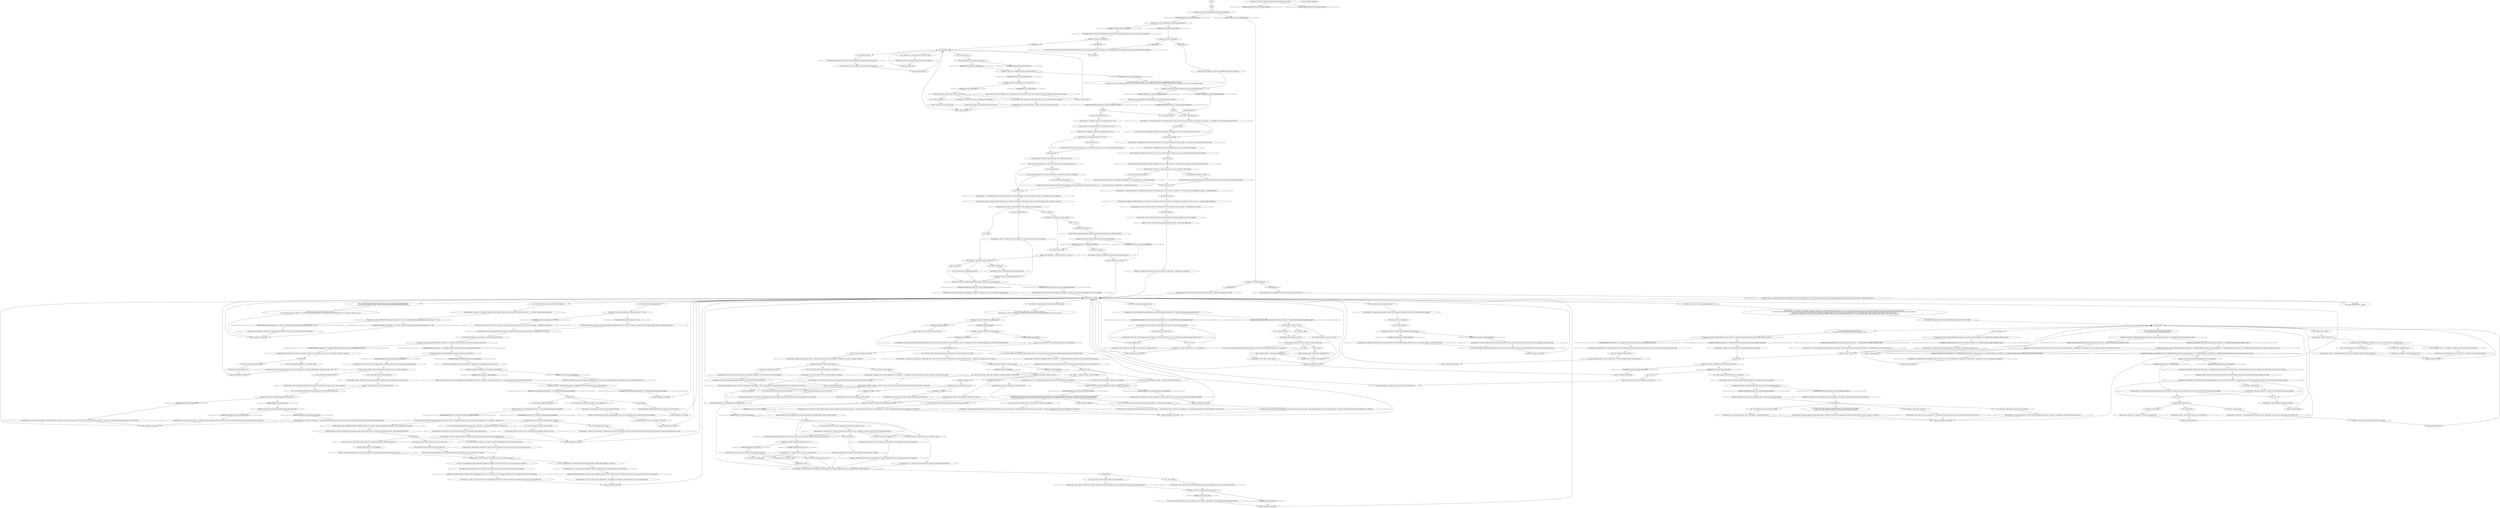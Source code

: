 # YARD / FOOTPRINTS VISCAL
# Easy perception shows prints. Then a medium VISUAL CALCULUS reveals a numbered scheme of footprints. Interaction with the scheme lets you deduce how many vigilantes there were at the hanging, when it happened etc.
# ==================================================
digraph G {
	  0 [label="START"];
	  1 [label="input"];
	  2 [label="You: \"Okay, there are eight.\""];
	  3 [label="You: \"Maybe it was a giant?\""];
	  4 [label="theheavysetone"];
	  5 [label="Jump to: [theheavysetone]"];
	  6 [label="You: \"I don't.\""];
	  7 [label="Footprints in the Dust: Variable[\"yard.viscal_electrochem_driver\"]"];
	  8 [label="Variable[\"yard.viscal_electrochem_driver\"]", shape=diamond];
	  9 [label="!(Variable[\"yard.viscal_electrochem_driver\"])", shape=diamond];
	  10 [label="Kim Kitsuragi: \"What do I think?\" He tilts his head. \"A mob of people brought someone to the tree. Not by dragging -- probably by carrying him.\""];
	  11 [label="Jump to: [footprints viscal HUB]"];
	  12 [label="Footprints in the Dust: Variable[\"yard.viscal_greeting_pre_stage\"]"];
	  13 [label="Variable[\"yard.viscal_greeting_pre_stage\"]", shape=diamond];
	  14 [label="!(Variable[\"yard.viscal_greeting_pre_stage\"])", shape=diamond];
	  15 [label="Visual Calculus: 2) Standard work boot, steel reinforced toes, no 44. Either the blond muscular guy, Glen, or the young guy with a plectrum around his neck."];
	  16 [label="Visual Calculus: You're not bad. It's as if the whole world darkens -- and the tracks burn in it with strange beauty."];
	  17 [label="Suggestion: Maybe the carrier wanted to impress his peers... demonstrate his physical might?"];
	  18 [label="You: \"Those jerks? Definitely.\""];
	  19 [label="Visual Calculus: 2) Standard work boot, steel reinforced toes, no 44."];
	  20 [label="Visual Calculus: 3) Hobnailed work boot, steel reinforced toes, no 43."];
	  21 [label="You: Count more."];
	  22 [label="Visual Calculus: Impossible to tell. Could also have been an adolescent. The gait is undeveloped."];
	  23 [label="Footprints in the Dust: Variable[\"plaza.sense_viscal_esprit_withholding\"]"];
	  24 [label="Variable[\"plaza.sense_viscal_esprit_withholding\"]", shape=diamond];
	  25 [label="!(Variable[\"plaza.sense_viscal_esprit_withholding\"])", shape=diamond];
	  26 [label="Kim Kitsuragi: \"I do.\" The lieutenant marks something in his notebook. \"One of them carried him over.\""];
	  27 [label="Electrochemistry: Never again, Mr. Costeau. Everyone knows what your name is -- Raphaël A. Costeau. From here on it's what they will call you."];
	  28 [label="Esprit de Corps: You and him are on the same page now -- about The Law and being it. This has affected your relationship positively."];
	  29 [label="Perception (Smell): It's bad. Very bad. Before you can heave the wind changes direction again, the greenhouse plastic flapping in it's gust."];
	  30 [label="Horrific Necktie: REGARDEZ LA RETARD! He wants to have fun *without* alcohol. That won't be fun, that'll be boring and sad."];
	  31 [label="You: \"We should just generally withhold being content. With life. It's a philosophical disposition we should have.\""];
	  32 [label="Kim Kitsuragi: \"It does.\" He looks around. \"I shouldn't have assumed in the first place. The caller could have lied, the whole thing could be misreported. Should we take another look? Or go?\""];
	  33 [label="Jump to: [footprints viscal HUB]"];
	  34 [label="Kim Kitsuragi: \"Yes, well.\" The lieutenant thinks for a moment. \"He *did* look a bit like a rat, you're right. Do you think those prints belong to him?\""];
	  35 [label="Kim Kitsuragi: He makes a note in his blue binder: \"Is there anything else that's noteworthy here?\""];
	  36 [label="You: I'm pretty good at this, ain't I?"];
	  37 [label="Jump to: [footprints viscal HUB]"];
	  38 [label="Jump to: [theheavysetone]"];
	  39 [label="Footprints in the Dust: Variable[\"whirling.hardie_didnt_see_viscal_but_inspected_hardies\"]  or  Variable[\"TASK.interrogate_vigilantes_done\"]"];
	  40 [label="Variable[\"whirling.hardie_didnt_see_viscal_but_inspected_hardies\"]  or  Variable[\"TASK.interrogate_vigilantes_done\"]", shape=diamond];
	  41 [label="!(Variable[\"whirling.hardie_didnt_see_viscal_but_inspected_hardies\"]  or  Variable[\"TASK.interrogate_vigilantes_done\"])", shape=diamond];
	  42 [label="Visual Calculus: 4) Standard work boot, no 45 or 46... Theo, the old smoker. You think you even see a tiny fleck of cigarette ash inside the print..."];
	  43 [label="Footprints in the Dust: Variable[\"tc.name_full_harrier\"]"];
	  44 [label="Variable[\"tc.name_full_harrier\"]", shape=diamond];
	  45 [label="!(Variable[\"tc.name_full_harrier\"])", shape=diamond];
	  46 [label="You: \"A *driver* would wear down their right shoe before the left -- the accelerator is on the right. And remember that abandoned lorry cabin we found?\""];
	  47 [label="Visual Calculus: Wow. Still not doing it. You're *bad* at this."];
	  48 [label="Kim Kitsuragi: \"So far so good -- only one thing missing.\" He looks at the tracks, face lighting up from the realization."];
	  49 [label="Footprints in the Dust: IsKimHere()"];
	  50 [label="IsKimHere()", shape=diamond];
	  51 [label="!(IsKimHere())", shape=diamond];
	  52 [label="Kim Kitsuragi: \"Interesting -- let's name it the Odd-Sole.\"\n\"Interesting. Let's name it the Odd-Sole. I wouldn't be surprised if this was the missing Hardie boy... wonder who he is?\""];
	  53 [label="Logic: But why?"];
	  54 [label="You: \"I was thinking it was the Giant of Koko Nur.\""];
	  55 [label="Kim Kitsuragi: \"Mhm.\" He takes his glasses off and cleans them."];
	  56 [label="Kim Kitsuragi: \"The case is not solved,\" he says without a speck of laughter. \"However.\""];
	  57 [label="You: \"Yes. Prudent.\""];
	  58 [label="Volition: Isn't it strange to have your assumptions confirmed like this? This is what someone whispering *suggestions* in your ear would like you to feel."];
	  59 [label="Jump to: [footprints viscal HUB]"];
	  60 [label="You: \"I think we have a firm understanding of what happened here.\""];
	  61 [label="You: [Leave.]"];
	  62 [label="Footprints in the Dust: Variable[\"XP.discover_the_bullet\"]  or  Variable[\"TASK.get_hardie_boys_to_tell_you_the_whole_story_done\"]"];
	  63 [label="Variable[\"XP.discover_the_bullet\"]  or  Variable[\"TASK.get_hardie_boys_to_tell_you_the_whole_story_done\"]", shape=diamond];
	  64 [label="!(Variable[\"XP.discover_the_bullet\"]  or  Variable[\"TASK.get_hardie_boys_to_tell_you_the_whole_story_done\"])", shape=diamond];
	  65 [label="Kim Kitsuragi: \"Perhaps it could be a *driver*? A driver would wear out their right shoe before the left. The accelerator is on the right.\""];
	  66 [label="Kim Kitsuragi: \"I could still be wrong, but... I'm probably not.\""];
	  67 [label="You: \"I think the entire Union is involved. Maybe even all of Martinaise...\" (Look around suspiciously.)"];
	  68 [label="Kim Kitsuragi: \"Yes, well...\" He quickly disregards your statement as another one of your outbursts."];
	  69 [label="Kim Kitsuragi: \"We should see what Titus Hardie has got to say on the matter -- this might throw them off, work in our advantage...\" He writes something down into his little notebook. \"So, what else?\""];
	  70 [label="Esprit de Corps: Sitting at a desk, Lieutenant Kitsuragi fiddles with a pen, then writes something on the paper in front of him. He shouldn't be doing that, he should be here discussing the footprints."];
	  71 [label="Visual Calculus: 6) An aberration -- light as air. Even pace. Same make of boot, but no 41."];
	  72 [label="Kim Kitsuragi: \"A woman or a kid?\""];
	  73 [label="Jump to: [theheavysetone]"];
	  74 [label="You: Point at the pine tree."];
	  75 [label="Jump to: [Kim Kitsuragi: \"\"Understood. Anything else?\"\"]"];
	  76 [label="Empathy: Beneath the mirthless exterior the lieutenant is amused. Although he does not actually think you blew it wide open."];
	  77 [label="Jump to: [footprints viscal HUB]"];
	  78 [label="Visual Calculus: There are eight pairs of tracks in the mud. Three stick out, but..."];
	  79 [label="Kim Kitsuragi: \"He appears to be wearing some kind of armoured boots. I can't see any exotic prints here...\" His face muscles twitch. \"Someone had to carry him. Are any of the other prints deep enough?\""];
	  80 [label="Kim Kitsuragi: \"What do I think? A mob of people brought something heavy to the tree. One of them was carrying the victim. They shuffled around, especially under the tree.\""];
	  81 [label="Footprints in the Dust: Variable[\"yard.viscal_logic_congratulations\"]"];
	  82 [label="Variable[\"yard.viscal_logic_congratulations\"]", shape=diamond];
	  83 [label="!(Variable[\"yard.viscal_logic_congratulations\"])", shape=diamond];
	  84 [label="Perception (Sight): There are several footprints in the mud, left by work boots: anywhere from 6 to 12 pairs have walked here."];
	  85 [label="You: \"No unusual horizontal bootprints, like the ones I saw in the Whirling's pinball workshop...\"\n\"No horizontal bootprints. Whoever walked in the Whirling's pinball workshop didn't walk here...\" "];
	  86 [label="Jump to: [previscal-intro]"];
	  87 [label="Visual Calculus: You're not bad. It's as if the whole world darkens, everything else has a thin film of unimportance on it -- and the tracks burn in the middle of it, in a strange, beautiful way."];
	  88 [label="You: \"Like the Coalition official said... surreal like a *play*.\""];
	  89 [label="Kim Kitsuragi: \"Hmm, maybe you're right and it's someone else... although I doubt it.\""];
	  90 [label="You: Go over them one by one."];
	  91 [label="Footprints in the Dust: Variable[\"XP.figured_out_hardies_present_at_the_lynching\"]"];
	  92 [label="Variable[\"XP.figured_out_hardies_present_at_the_lynching\"]", shape=diamond];
	  93 [label="!(Variable[\"XP.figured_out_hardies_present_at_the_lynching\"])", shape=diamond];
	  94 [label="You: Go over them one by one."];
	  95 [label="Visual Calculus: 7) The glowing outline of a standard work boot, no 46. But the imprints are *twice* as deep as the others -- the weight exceeds 200 kilograms."];
	  96 [label="You: \"Eight.\""];
	  97 [label="Kim Kitsuragi: \"Very well.\""];
	  98 [label="Kim Kitsuragi: \"Two hundred?\" He thinks for a moment. \"Could it be the combined weight of two people, one carrying the other who's tied up? Let's say, a heavily built worker carrying a similarly built, soon-to-be-dead man?\"\n\"Two hundred?\" He thinks for a moment. \"This could be the combined weight of two people, one carrying the other who's tied up. Let's say, a heavily built worker carrying a similarly built, armoured man? Maybe it was the fat Hardie boy, the one sitting in the middle?\"\n\"Two hundred?\" He thinks for a moment. \"This could be the combined weight of *two* people, one carrying the other. Let's say: a heavily built worker carrying a soon to be dead man who's tied up?\" \n\"Two hundred?\" He thinks for a moment. \"Could it be the combined weight of *two* people, one carrying the other? Let's say: a heavily built worker carrying a heavily built corpse -- with a bullet in his head?\" "];
	  99 [label="Drama: It would take more subterfuge to trick the lieutenant."];
	  100 [label="Jump to: [footprints viscal HUB]"];
	  101 [label="Kim Kitsuragi: \"Even easier to carry on a stretcher -- or between two men. Anyway, it's for future consideration. What else can you see?\""];
	  102 [label="necktie hub"];
	  103 [label="You: This is not how vivid I want my inner life to be. I just want to get back to solving the crime now."];
	  104 [label="Kim Kitsuragi: The lieutenant's eyes narrow. He's thinking to himself."];
	  105 [label="Kim Kitsuragi: \"No. These prints are pretty standard.\"\n\"No. These prints are pretty standard -- the ones in the dust looked custom. Or maybe they're just a foreign design? It's a bootprint, whatever the case.\""];
	  106 [label="You: And the last one?"];
	  107 [label="Footprints in the Dust: Variable[\"yard.viscal_logic_congratulations\"]  or Variable[\"yard.viscal_volition_warning\"]"];
	  108 [label="Variable[\"yard.viscal_logic_congratulations\"]  or Variable[\"yard.viscal_volition_warning\"]", shape=diamond];
	  109 [label="!(Variable[\"yard.viscal_logic_congratulations\"]  or Variable[\"yard.viscal_volition_warning\"])", shape=diamond];
	  110 [label="hardies"];
	  111 [label="Visual Calculus: 7) The glowing outline of a standard work boot, no 46. The imprints are *twice* as deep as the others -- the weight exceeds 200 kilograms. Fat-Angus -- carrying something?"];
	  112 [label="Kim Kitsuragi: \"I never got the hang of it. Hyperopia.\" He points to his glasses. \"Any of them look familiar? Are these the Hardies?\""];
	  113 [label="Kim Kitsuragi: \"Which means that the missing lady driver was also present at the lynching? That's it, she's the odd-sole!\""];
	  114 [label="Footprints in the Dust: Variable[\"XP.figured_out_hardies_present_at_the_lynching\"]"];
	  115 [label="Variable[\"XP.figured_out_hardies_present_at_the_lynching\"]", shape=diamond];
	  116 [label="!(Variable[\"XP.figured_out_hardies_present_at_the_lynching\"])", shape=diamond];
	  117 [label="You: \"Not necessarily. The lady driver could have kept the drug trade a secret.\""];
	  118 [label="Kim Kitsuragi: \"There's one pair missing from the Union box. The eighth pair. I'm going to say it was our odd-sole.\""];
	  119 [label="Jump to: [Kim Kitsuragi: \"\"We should keep our eyes open aroun...\"]"];
	  120 [label="You: Male or female?"];
	  121 [label="You: Count the rest."];
	  122 [label="Kim Kitsuragi: \"Mhm.\" He looks to the holes in the mud. \"I counted twenty. I take it it's less than that.\""];
	  123 [label="Kim Kitsuragi: \"Which ones?\""];
	  124 [label="You: \"None of them.\""];
	  125 [label="Footprints in the Dust: Variable[\"yard.viscal_sense_perc_kim_note\"]"];
	  126 [label="Variable[\"yard.viscal_sense_perc_kim_note\"]", shape=diamond];
	  127 [label="!(Variable[\"yard.viscal_sense_perc_kim_note\"])", shape=diamond];
	  128 [label="You: Let it be."];
	  129 [label="You: \"Maybe the carrier wanted to impress their peers with a display of physical might?\"\n\"Could he have been showing off? Maybe the carrier wanted to impress his peers?\""];
	  130 [label="Jump to: [footprints viscal HUB]"];
	  131 [label="You: \"I'm just saying random things while looking at holes in the mud, I have no idea where any of this is coming from.\""];
	  132 [label="Jump to: [footprints viscal HUB]"];
	  133 [label="Kim Kitsuragi: \"I don't know why I said that. We're not looking for a drummer, we're looking for a group of dockworkers.\""];
	  134 [label="You: \"Unless they were a machine worker, or a drummer I guess.\""];
	  135 [label="Footprints in the Dust: Variable[\"tc.kim_mentions_weather_freezing\"]"];
	  136 [label="Variable[\"tc.kim_mentions_weather_freezing\"]", shape=diamond];
	  137 [label="!(Variable[\"tc.kim_mentions_weather_freezing\"])", shape=diamond];
	  138 [label="You: \"Interesting. If only I had come up with that idea.\""];
	  139 [label="Footprints in the Dust: Variable[\"whirling.hardie_didnt_see_viscal_but_inspected_hardies\"]  or  Variable[\"TASK.interrogate_vigilantes_done\"]"];
	  140 [label="Variable[\"whirling.hardie_didnt_see_viscal_but_inspected_hardies\"]  or  Variable[\"TASK.interrogate_vigilantes_done\"]", shape=diamond];
	  141 [label="!(Variable[\"whirling.hardie_didnt_see_viscal_but_inspected_hardies\"]  or  Variable[\"TASK.interrogate_vigilantes_done\"])", shape=diamond];
	  142 [label="Visual Calculus: 1) Standard work boot, steel reinforced toes, no 46. Just like Titus was wearing in his booth. This is the big dick -- Titus Hardie. The one with the ball cap on his head."];
	  143 [label="Footprints in the Dust: Variable[\"whirling.titus_yeah_we_fucking_killed_him\"]"];
	  144 [label="Variable[\"whirling.titus_yeah_we_fucking_killed_him\"]", shape=diamond];
	  145 [label="!(Variable[\"whirling.titus_yeah_we_fucking_killed_him\"])", shape=diamond];
	  146 [label="You: \"She's also the one running the drug trade... Interesting.\""];
	  147 [label="Untitled hub (02)"];
	  148 [label="Jump to: [footprints viscal HUB]"];
	  149 [label="Footprints in the Dust: Variable[\"TASK.confront_hardie_about_drug_trade\"]"];
	  150 [label="Variable[\"TASK.confront_hardie_about_drug_trade\"]", shape=diamond];
	  151 [label="!(Variable[\"TASK.confront_hardie_about_drug_trade\"])", shape=diamond];
	  152 [label="You: \"Four hundred million.\""];
	  153 [label="Jump to: [Kim Kitsuragi: \"\"I was pretty off then. I counted 2...\"]"];
	  154 [label="Jump to: [Logic: \"But why?\"]"];
	  155 [label="Jump to: [Kim Kitsuragi: \"\"Understood. Anything else?\"\"]"];
	  156 [label="oddsolefoothub"];
	  157 [label="Kim Kitsuragi: \"A drummer only uses their right foot for the kick drum...\" He explains, then stops and looks at the hole in the mud. \"You're right, it's stupid.\""];
	  158 [label="Volition: Isn't it strange when all your assumptions are confirmed like this? Stood in a semicircle, hung him, carried him over... like you're supposed to be feeling clever. And content."];
	  159 [label="You: Say: \"Everything fits. We should celebrate by getting absolutely *UNDER THE HAMMER* in this yard.\""];
	  160 [label="Horrific Necktie: Live a little! Everything on the god damn crime scene fits like a glove, you should get *SHITFACED* on this *GOD DAMN CRIME SCENE*!"];
	  161 [label="Jump to: [previscal-intro]"];
	  162 [label="Visual Calculus: Eight pairs of boots have shuffled back and forth in the mud."];
	  163 [label="Footprints in the Dust: Variable[\"TASK.fridge_victims_body_done\"]  or  Variable[\"TASK.send_corpse_to_processing_done\"]  or  Variable[\"XP.discover_the_bullet\"]  or  Variable[\"TASK.get_hardie_boys_to_tell_you_the_whole_story_done\"]"];
	  164 [label="Variable[\"TASK.fridge_victims_body_done\"]  or  Variable[\"TASK.send_corpse_to_processing_done\"]  or  Variable[\"XP.discover_the_bullet\"]  or  Variable[\"TASK.get_hardie_boys_to_tell_you_the_whole_story_done\"]", shape=diamond];
	  165 [label="!(Variable[\"TASK.fridge_victims_body_done\"]  or  Variable[\"TASK.send_corpse_to_processing_done\"]  or  Variable[\"XP.discover_the_bullet\"]  or  Variable[\"TASK.get_hardie_boys_to_tell_you_the_whole_story_done\"])", shape=diamond];
	  166 [label="Kim Kitsuragi: \"By these tracks, yes.\""];
	  167 [label="Visual Calculus: 6) Light as air. Same make of boot, but no 41. Small like a rat? Shanky!"];
	  168 [label="Electrochemistry: Check out the big brains on Harry Whatever-Your-Last-Name-Is!"];
	  169 [label="You: \"This would fit what Joyce told us, but I don't want to make any assumptions.\""];
	  170 [label="You: (Point.) \"A heavy one. Two hundred kilogram imprint.\""];
	  171 [label="Kim Kitsuragi: \"An obese person is becoming less likely.\""];
	  172 [label="Kim Kitsuragi: \"Mhm. I think we have arrived at a conclusion here.\""];
	  173 [label="Kim Kitsuragi: \"Understood. Anything else?\""];
	  174 [label="Kim Kitsuragi: \"So maybe one of them wasn't a dockworker but a *driver*?\" His eyes narrow. \"That traffic jam in front of the harbour gates -- I wonder if it's lasted as long as the strike?\""];
	  175 [label="You: \"Case solved.\""];
	  176 [label="Visual Calculus: It is not impossible."];
	  177 [label="Visual Calculus: Correct again. Sub-zero temperatures would preserve the tracks in a good state. The commotion here *could* have taken place a week ago."];
	  178 [label="Kim Kitsuragi: \"You're right. Let's keep a low profile.\" The lieutenant writes something down in his notebook, then reverts to the tracks in the mud."];
	  179 [label="Visual Calculus: Better late than never, detective. The whole world is dark and the tracks burn in it with strange beauty."];
	  180 [label="You: \"There's no denying it. Ruby really is running a *complex operation* out of her lorry.\""];
	  181 [label="Kim Kitsuragi: He doesn't seem to hear you, looking south toward the traffic jam instead. The machines are silent, the engines are all turned off..."];
	  182 [label="Untitled hub"];
	  183 [label="Jump to: [footprints viscal HUB]"];
	  184 [label="Electrochemistry: Check out the big brains on Harrier Du Bois!"];
	  185 [label="Visual Calculus: Of course, there were eight tracks! But there are only *seven* Hardie boys."];
	  186 [label="Footprints in the Dust: IsKimHere()"];
	  187 [label="IsKimHere()", shape=diamond];
	  188 [label="!(IsKimHere())", shape=diamond];
	  189 [label="Visual Calculus: You don't know. It's a miracle you can tell the prints apart as it is. The cold must have preserved them."];
	  190 [label="Visual Calculus: 8) And yet another standard work boot, no 44. There's an aberration in the pattern of the sole, however. The right sole is smoother, more worn."];
	  191 [label="Kim Kitsuragi: \"How many?\" The lieutenant has been tracking your eyes' movements."];
	  192 [label="You: (Point.) \"Light step. Number 41 shoe.\""];
	  193 [label="You: (Point.) \"An aberration. One sole is smoother than the other.\""];
	  194 [label="You: \"One of them was carrying him over.\"\n\"You're right, the fat guy from the booth was carrying the victim.\""];
	  195 [label="Kim Kitsuragi: \"I can't see any prints fitting the armoured boots the victim was wearing, can you? Someone had to carry him. Are any of the *other* prints deep enough?\""];
	  196 [label="Kim Kitsuragi: \"Yes, they could have used a makeshift stretcher or just marched him up to the gallows.\""];
	  197 [label="Kim Kitsuragi: \"Someone operating a work bench -- with a pedal? Like a joiner at the harbour?\" He thinks for a second. \"Or maybe a drummer...\""];
	  198 [label="gloatbloat"];
	  199 [label="You: \"We should withhold being content.\""];
	  200 [label="You: \"Yes. We should have another look at the tracks.\""];
	  201 [label="Rhetoric: Note to self: this would be a good question to ask Titus -- where's the eighth man?"];
	  202 [label="Kim Kitsuragi: \"Probably yes. This would also fit with the victim being dead from a previous gunshot wound. They had to carry him, because he could no longer walk.\""];
	  203 [label="Kim Kitsuragi: \"Exactly. They had to perform it to whoever was looking -- the whole neighbourhood, I suppose.\" He adds: \"And us too.\""];
	  204 [label="Footprints in the Dust: Variable[\"yard.sense_viscal_greeting_done\"]"];
	  205 [label="Variable[\"yard.sense_viscal_greeting_done\"]", shape=diamond];
	  206 [label="!(Variable[\"yard.sense_viscal_greeting_done\"])", shape=diamond];
	  207 [label="You: \"Eight, actually.\""];
	  208 [label="You: Say nothing."];
	  209 [label="You: \"The same guys are going back and forth.\""];
	  210 [label="You: [Leave.]\n\"We've been through all of it.\" [Leave.]"];
	  211 [label="Jump to: [Visual Calculus: \"There are eight pairs of tracks in...\"]"];
	  212 [label="You: \"A *driver* would wear down their right shoe before the left -- the accelerator is on the right.\""];
	  213 [label="Kim Kitsuragi: \"Yes... a drummer. I don't know about a drummer. Seems tangential. However.\""];
	  214 [label="You: \"How do you know?\""];
	  215 [label="You: I like how vivid my interior is, but could we maybe do something that doesn't involve getting drunk?"];
	  216 [label="Kim Kitsuragi: \"I agree,\" he clears his throat. \"Our assumptions could be wrong. Better not to have them confirmed just yet. Do you see anything else?\""];
	  217 [label="Kim Kitsuragi: \"Uhm...\" His face is one of disbelief. The words coming out of your mouth are filled with such sincerity."];
	  218 [label="Kim Kitsuragi: \"Yes, it was naive of me to congratulate us. Assumptions are dangerous.\" He looks around. \"Do you see anything else?\""];
	  219 [label="Kim Kitsuragi: His eyebrows arch. They are the liveliest part of his otherwise quite inexpressive face:"];
	  220 [label="Jump to: [previscal-intro]"];
	  221 [label="Jump to: [footprints viscal HUB]"];
	  222 [label="Kim Kitsuragi: \"A morbidly obese 250 kilogram man? Let's say it is a very *low* probability. I'm thinking...\" He looks around. \"Maybe there's a more *commonplace* explanation.\""];
	  223 [label="Jump to: [theheavysetone]"];
	  224 [label="hardieconfession"];
	  225 [label="Logic: Oh, this one's easy. Way too easy. It's a driver."];
	  226 [label="You: \"This seems *really* important. Tracks on the scene. And I can't read them at all, lieutenant!\""];
	  227 [label="You: (Whisper to yourself) \"Why is this so complicated? I keep failing...\""];
	  228 [label="You: \"Way off. *Waaaaaay*.\""];
	  229 [label="Jump to: [footprints viscal HUB]"];
	  230 [label="You: \"Yes.\""];
	  231 [label="Kim Kitsuragi: \"I don't know...\" The lieutenant squints, trying to assess their depth: \"Are you sure? I could swear you're *lying* to me.\""];
	  232 [label="Jump to: [theheavysetone]"];
	  233 [label="Kim Kitsuragi: \"Okay. How do you know?\""];
	  234 [label="You: I have a name and it's god damn Raphaël, how many times do I have to say it?!"];
	  235 [label="You: I'll find a way to get drunk on this scene, I swear to god I will."];
	  236 [label="Volition: I have no idea what's going on here, but you should not do anything that the horrific necktie tells you to do."];
	  237 [label="You: \"No. Everything fits *too* well.\""];
	  238 [label="Kim Kitsuragi: \"Mhm. If it fits too well, we might be missing something. What do you see?\""];
	  239 [label="Kim Kitsuragi: \"Mhm.\""];
	  240 [label="You: \"So. Our Odd Sole wasn't in the back of the Whirling?\""];
	  241 [label="You: \"You mean the rat-faced one?\""];
	  242 [label="You: \"We've been purposefully mislead?\""];
	  243 [label="You: I'm pretty good at this, ain't I?"];
	  244 [label="Kim Kitsuragi: \"Seven sets of tracks, right?\" The lieutenant has been tracking your eyes' movements. \"The Hardie boys were here...\""];
	  245 [label="You: Say nothing."];
	  246 [label="You: Let him have his moment of joy."];
	  247 [label="You: \"So, the odd-sole was present at the lynching, but isn't in the mess hall right now.\""];
	  248 [label="Kim Kitsuragi: \"Yes.\" He corrects his glasses. \"I doubt the Hardies are going to tell us much, but we should still confront them about the possible drug trade connection.\""];
	  249 [label="Kim Kitsuragi: \"Yes.\" He corrects his glasses. \"I doubt the Hardies are going to tell us who this person is. For now it's best if we just keep our eyes open -- I'm sure our investigation will eventually lead us to the odd-sole.\""];
	  250 [label="Visual Calculus: 1) Standard work boot, steel reinforced toes, no 46."];
	  252 [label="You: Point at random prints."];
	  253 [label="Kim Kitsuragi: \"Maybe it *wasn't*?\""];
	  254 [label="Empathy: There is real, palpable excitement in his voice -- at the prospect of it *not* being a giant."];
	  255 [label="You: \"You're thinking: *why* did they have to carry him?\""];
	  256 [label="Visual Calculus: There are eight pairs of tracks in the mud. Three stick out."];
	  257 [label="Footprints in the Dust: IsTHCPresent(\"torque_dork\")"];
	  258 [label="IsTHCPresent(\"torque_dork\")", shape=diamond];
	  259 [label="!(IsTHCPresent(\"torque_dork\"))", shape=diamond];
	  260 [label="Kim Kitsuragi: \"Yes, it would seem we are -- both -- from the police.\""];
	  261 [label="Footprints in the Dust: IsKimHere()"];
	  262 [label="IsKimHere()", shape=diamond];
	  263 [label="!(IsKimHere())", shape=diamond];
	  264 [label="Kim Kitsuragi: \"I pulled last week's forecast for coastal Revachol. Seven days below freezing. The day before -- the day of his hanging -- was the last warm day.\""];
	  265 [label="Footprints in the Dust: Variable[\"yard.viscal_carried_known\"] == true"];
	  266 [label="Variable[\"yard.viscal_carried_known\"] == true", shape=diamond];
	  267 [label="!(Variable[\"yard.viscal_carried_known\"] == true)", shape=diamond];
	  268 [label="Kim Kitsuragi: \"Then after hoisting him up, they stood in a semicircle facing his direction. At first glance, this appears to be a lynching.\""];
	  269 [label="Volition: That's not going to happen, I'm not letting him make it into one of his tasks. Know your limits, tie-creature!"];
	  270 [label="Kim Kitsuragi: The lieutenant looks around, tracing your eyes on the tracks."];
	  271 [label="Footprints in the Dust: Variable[\"yard.viscal_tracks_read_success\"]"];
	  272 [label="Variable[\"yard.viscal_tracks_read_success\"]", shape=diamond];
	  273 [label="!(Variable[\"yard.viscal_tracks_read_success\"])", shape=diamond];
	  274 [label="Kim Kitsuragi: \"As I said, I pulled last week's forecast for coastal Revachol. Seven days below freezing. The day before his hanging was the last warm day.\""];
	  275 [label="You: Interesting."];
	  276 [label="Kim Kitsuragi: \"Don't beat yourself down -- neither can I. We'll have another look later.\""];
	  277 [label="You: \"Maybe the victim refused to walk to his own lynching.\""];
	  278 [label="Kim Kitsuragi: \"You have a point there.\" He clicks his pen, thinking for a moment. \"Anyway, it's something to consider. What else can you see?\""];
	  279 [label="Visual Calculus: Maybe more than 12? No. Eight pairs of boots have shuffled back and forth in the mud.\nEight pairs of boots have shuffled back and forth in the mud. Where else have we seen a gang of men in work boots? That's right, the Hardie boys in the mess hall of Whirling-in-Rags."];
	  280 [label="Visual Calculus: 4) Standard work boot, no 45 or 46?"];
	  281 [label="Visual Calculus: 5) Another standard work boot, steel reinforced toes, no 44."];
	  282 [label="Kim Kitsuragi: \"I never got the hang of it. Hyperopia.\" He points to his glasses. \"Do you see anything out of the ordinary?\""];
	  283 [label="You: \"No.\""];
	  284 [label="Kim Kitsuragi: \"I'm not assuming it isn't. But it's still helpful -- is there anything else?\""];
	  285 [label="You: \"Could be a woman?\""];
	  286 [label="Empathy: He regrets it the moment he says it."];
	  287 [label="You: \"So one of the people we are looking for is a drummer?\""];
	  288 [label="Electrochemistry: The joy dissipates down your spinal column like a grounding effect. Glorious intellect at work!"];
	  289 [label="You: \"What do you think happened here?\""];
	  290 [label="Visual Calculus: He might be right. Two hundred kilograms of living weight *is* unlikely."];
	  291 [label="Kim Kitsuragi: The lieutenant is saying something, but you can't hear it... Suddenly it seems like your tie is alive again, whispering -- no, *screaming* -- into your ear:"];
	  292 [label="Empathy: A doubt perhaps? It would be unprofessional of him to be sure of himself at such an early stage of the investigation."];
	  293 [label="Jump to: [footprints viscal HUB]"];
	  294 [label="Authority: A leader like Titus doesn't let one of his guys out of sight easily -- especially at a time like this."];
	  295 [label="You: \"Probably not.\""];
	  296 [label="Visual Calculus: 5) Another standard work boot, reinforced toes, no 44. Same as before -- either the musician Eugene, or the muscle-bound blond Glen."];
	  297 [label="Footprints in the Dust: Variable[\"whirling.hardie_didnt_see_viscal_but_inspected_hardies\"]"];
	  298 [label="Variable[\"whirling.hardie_didnt_see_viscal_but_inspected_hardies\"]", shape=diamond];
	  299 [label="!(Variable[\"whirling.hardie_didnt_see_viscal_but_inspected_hardies\"])", shape=diamond];
	  300 [label="You: \"Women...\" (Shake your head.) \"Always *deceitful*.\""];
	  301 [label="Kim Kitsuragi: \"We should start with Titus Hardie, see what he's got to say on the matter -- this might throw them off, work in our advantage...\" He writes something down into his little notebook. \"So, what else?\""];
	  302 [label="Footprints in the Dust: Variable[\"yard.viscal_failed_once\"]"];
	  303 [label="Variable[\"yard.viscal_failed_once\"]", shape=diamond];
	  304 [label="!(Variable[\"yard.viscal_failed_once\"])", shape=diamond];
	  305 [label="Visual Calculus: Maybe you keep failing because you *suck*?"];
	  306 [label="You: \"I know. Eight tracks, seven Hardie boys.\""];
	  307 [label="Jump to: [footprints viscal HUB]"];
	  308 [label="You: \"I'm not.\""];
	  309 [label="Logic: You can almost *feel* the association taking form in your frontal lobe:"];
	  310 [label="You: \"I don't know.\""];
	  311 [label="You: \"I just blew this shit right open.\""];
	  312 [label="You: \"Behold my brain the golden throne of my consciousness. In here I am seated. Shackled. From here I police the land.\""];
	  313 [label="Kim Kitsuragi: \"From here, the boots the victim wears...\" The lieutenant stops mid sentence. A sudden change in wind direction blows the stench of rotting meat right in your face. He tries to continue..."];
	  314 [label="Kim Kitsuragi: \"Wind keeps changing... are any of the prints deep enough in your opinion?\""];
	  315 [label="Kim Kitsuragi: The lieutenant looks at you curiously. A beat passes in silence, the wind blowing, the cargo belt squeaking."];
	  316 [label="Kim Kitsuragi: \"Do you think there's something we're missing?\""];
	  317 [label="Jump to: [footprints viscal HUB]"];
	  318 [label="Jump to: [footprints viscal HUB]"];
	  319 [label="You: I should have gotten this earlier."];
	  320 [label="Electrochemistry: Check out the big brains on Harry Du Bois!"];
	  321 [label="Kim Kitsuragi: \"Perhaps it could be a *driver?*\" He raises his index finger. \"A driver would wear out their right shoe before the left. The accelerator is on the right.\""];
	  322 [label="Footprints in the Dust: Variable[\"whirling.hardie_didnt_see_viscal_but_inspected_hardies\"]"];
	  323 [label="Variable[\"whirling.hardie_didnt_see_viscal_but_inspected_hardies\"]", shape=diamond];
	  324 [label="!(Variable[\"whirling.hardie_didnt_see_viscal_but_inspected_hardies\"])", shape=diamond];
	  325 [label="Visual Calculus: 3) Hobnailed work boot, steel reinforced toes, no 43. The inked banger perhaps?"];
	  326 [label="You: What else?"];
	  327 [label="You: Continue counting."];
	  328 [label="Kim Kitsuragi: \"Now we know who's the missing eighth person at the lynching. Do you think that Hardie and his boys could also be involved in the drug operation?\"\n\"This looks like proof the missing eighth person at the lynching was Ruby... Do you think that Hardie and his 'boys' could also be involved in the drug operation?\""];
	  329 [label="Jump to: [footprints viscal HUB]"];
	  330 [label="Rhetoric: He's not going to let you steal his thunder twice."];
	  331 [label="Kim Kitsuragi: \"Yes.\" He corrects his glasses. \"I doubt the Hardies are going to tell us much, but we should still confront them about the possible drug trade connection.\""];
	  332 [label="Horrific Necktie: What, *WITHHOLD BEING CONTENT*?! What are you, mild to moderately disabled? That doesn't feel like something you should do."];
	  333 [label="You: Wait, which is it?"];
	  334 [label="You: \"It could have been an extremely obese person.\"\n\"It could have been one extremely obese person.\""];
	  335 [label="Kim Kitsuragi: \"That's a tree. I think we're close to a conclusion here.\""];
	  336 [label="You: \"You're right, it probably wasn't.\""];
	  337 [label="You: \"A drummer? That's stupid.\""];
	  338 [label="Kim Kitsuragi: \"What do you see?\" The lieutenant cleans his glasses, squinting at the shapes in the mud."];
	  339 [label="Visual Calculus: Indeed, they all stood in a row here and looked at the tree."];
	  340 [label="Kim Kitsuragi: \"Is that so? Well, okay I guess. If it helps with the police-work, by all means. Do you see anything else?\""];
	  341 [label="previscal-intro"];
	  342 [label="Visual Calculus: Isn't this something an industrial worker would wear?"];
	  343 [label="You: Get an exact count."];
	  344 [label="You: Variable[\"yard.viscal_tracks_read_success\"]"];
	  345 [label="Variable[\"yard.viscal_tracks_read_success\"]", shape=diamond];
	  346 [label="!(Variable[\"yard.viscal_tracks_read_success\"])", shape=diamond];
	  347 [label="Footprints in the Dust: Variable[\"XP.discover_the_bullet\"]  or  Variable[\"TASK.get_hardie_boys_to_tell_you_the_whole_story_done\"]"];
	  348 [label="Variable[\"XP.discover_the_bullet\"]  or  Variable[\"TASK.get_hardie_boys_to_tell_you_the_whole_story_done\"]", shape=diamond];
	  349 [label="!(Variable[\"XP.discover_the_bullet\"]  or  Variable[\"TASK.get_hardie_boys_to_tell_you_the_whole_story_done\"])", shape=diamond];
	  350 [label="Logic: We're liking this. The pieces fit."];
	  351 [label="You: Count the rest."];
	  352 [label="You: Swallow it. Just go on."];
	  353 [label="Jump to: [previscal-intro]"];
	  354 [label="You: Not now. [Leave.]"];
	  355 [label="You: Keep it to yourself."];
	  356 [label="You: \"Could be a kid?\""];
	  357 [label="Visual Calculus: He knows it's hard to discern sex from a person's gait."];
	  358 [label="You: \"Do you have any ideas, lieutenant?\""];
	  359 [label="Encyclopedia: A normal human being like Lieutenant Kitsuragi here needs to pause before they know whose shoe this is. Not you. You literally *feel* the association taking shape in your *torque* bent frontal lobe."];
	  360 [label="You: Don't say anything, just nod."];
	  361 [label="You: \"FUCK WITH US AND GET FUCKED.\""];
	  362 [label="You: \"How should we lay down the next Law?\""];
	  363 [label="Footprints in the Dust: Variable[\"yard.viscal_the_law\"]"];
	  364 [label="Variable[\"yard.viscal_the_law\"]", shape=diamond];
	  365 [label="!(Variable[\"yard.viscal_the_law\"])", shape=diamond];
	  366 [label="You: \"How old do you think these tracks are?\""];
	  367 [label="Footprints in the Dust: Variable[\"yard.hanged_boots_soles_inspected\"]"];
	  368 [label="Variable[\"yard.hanged_boots_soles_inspected\"]", shape=diamond];
	  369 [label="!(Variable[\"yard.hanged_boots_soles_inspected\"])", shape=diamond];
	  370 [label="Footprints in the Dust: CheckEquipped(\"neck_tie\")  and  Variable[\"whirling.necktie_personified\"]"];
	  371 [label="CheckEquipped(\"neck_tie\")  and  Variable[\"whirling.necktie_personified\"]", shape=diamond];
	  372 [label="!(CheckEquipped(\"neck_tie\")  and  Variable[\"whirling.necktie_personified\"])", shape=diamond];
	  373 [label="Kim Kitsuragi: \"Either way...\" he concludes. \"What else?\""];
	  374 [label="You: What kind of boots?"];
	  375 [label="Visual Calculus: What do you think you are, a super-detective? You're hung over, these are just dents in the mud. No pattern emerges for the time being."];
	  376 [label="Kim Kitsuragi: \"I don't know...\" He inspects the odd sole more closely. \"They're about the same size. Not the same *boot*, no -- but they *could* be the same person.\""];
	  377 [label="Kim Kitsuragi: \"She is. And now we have concrete evidence binding everything together. We should ask Titus about this.\""];
	  378 [label="Jump to: [theheavysetone]"];
	  379 [label="Kim Kitsuragi: \"The fat guy from the mess hall isn't *that* obese, he's more like a farm boy -- definitely not 250 kilograms on his own. You have to admit, he's the best fit we've got.\""];
	  380 [label="Visual Calculus: 8) Another standard work boot, no 44. There's an aberration in the pattern of the sole. The right sole is smoother, more worn. Curious... A missing *eighth* Hardie boy."];
	  381 [label="Footprints in the Dust: Variable[\"XP.figured_out_the_odd_sole\"]"];
	  382 [label="Variable[\"XP.figured_out_the_odd_sole\"]", shape=diamond];
	  383 [label="!(Variable[\"XP.figured_out_the_odd_sole\"])", shape=diamond];
	  384 [label="footprints viscal HUB"];
	  385 [label="You: \"Maybe the victim wasn't conscious.\""];
	  386 [label="You: \"I don't think there's any way to be sure.\""];
	  387 [label="Jump to: [footprints viscal HUB]"];
	  388 [label="Electrochemistry: Check out the big brains on whatever your name is!"];
	  389 [label="Footprints in the Dust: Variable[\"reputation.the_law\"] >=1"];
	  390 [label="Variable[\"reputation.the_law\"] >=1", shape=diamond];
	  391 [label="!(Variable[\"reputation.the_law\"] >=1)", shape=diamond];
	  392 [label="You: \"We are the fucking Law.\""];
	  393 [label="You: \"I'm not sure. We don't want to attract too much attention.\""];
	  394 [label="Kim Kitsuragi: \"A week maybe? Seven days would fit the time frame provided to us by the caller, who reported the hanging.\""];
	  395 [label="You: Say: \"I'm experiencing a mild malfunction, lieutenant. Something to do with my tie. It'll pass, can you hold on for a moment?\""];
	  396 [label="You: Say nothing."];
	  397 [label="Footprints in the Dust: Variable[\"TASK.where_is_ruby_done\"] == false  and  Variable[\"whirling.klaasje_full_story_hub_reached\"] == true"];
	  398 [label="Variable[\"TASK.where_is_ruby_done\"] == false  and  Variable[\"whirling.klaasje_full_story_hub_reached\"] == true", shape=diamond];
	  399 [label="!(Variable[\"TASK.where_is_ruby_done\"] == false  and  Variable[\"whirling.klaasje_full_story_hub_reached\"] == true)", shape=diamond];
	  400 [label="Footprints in the Dust: Variable[\"whirling.hardie_went_through_ruby_info\"]"];
	  401 [label="Variable[\"whirling.hardie_went_through_ruby_info\"]", shape=diamond];
	  402 [label="!(Variable[\"whirling.hardie_went_through_ruby_info\"])", shape=diamond];
	  403 [label="Kim Kitsuragi: \"Noted.\" The lieutenant takes out his little notebook."];
	  404 [label="You: \"Yes.\""];
	  405 [label="Footprints in the Dust: Variable[\"tc.sandpaper_pedal\"]"];
	  406 [label="Variable[\"tc.sandpaper_pedal\"]", shape=diamond];
	  407 [label="!(Variable[\"tc.sandpaper_pedal\"])", shape=diamond];
	  408 [label="Kim Kitsuragi: \"You're right. But we should still go and see what Titus Hardie has got to say on the matter -- this might throw them off, work in our advantage...\" He writes something down into his little notebook. \"So, what else?\""];
	  409 [label="Kim Kitsuragi: \"Uhm... detective?\" He's staring at you as you clutch your necktie."];
	  410 [label="Kim Kitsuragi: \"I was pretty off then. I counted 20.\""];
	  411 [label="Kim Kitsuragi: Silence. The lieutenant takes his glasses off and cleans them."];
	  412 [label="Kim Kitsuragi: \"Mhm,\" he nods enthusiastically. \"And I was thinking it *wasn't* the Giant of Koko Nur.\""];
	  413 [label="Kim Kitsuragi: \"Mmmhm...\" The thought pleases him."];
	  414 [label="You: \"I just do.\""];
	  415 [label="Suggestion: The lieutenant clearly appreciates the chance to clear up the drummer issue himself."];
	  416 [label="Kim Kitsuragi: \"Mhm.\" The lieutenant writes the information down in his notebook, then reverts to the tracks in the mud."];
	  417 [label="Logic: Yes! Everything fits so well. Carried him over, hoisted him up, watched him hang -- this is easy!"];
	  418 [label="Untitled hub"];
	  419 [label="You: \"Lieutenant -- workers' boot tracks.\" (Point to them.)"];
	  420 [label="Jump to: [footprints viscal HUB]"];
	  421 [label="You: \"I was actually thinking the exact same thing.\""];
	  422 [label="variationsaloud"];
	  423 [label="Footprints in the Dust: Variable[\"whirling.hardie_didnt_see_viscal_but_inspected_hardies\"]"];
	  424 [label="Variable[\"whirling.hardie_didnt_see_viscal_but_inspected_hardies\"]", shape=diamond];
	  425 [label="!(Variable[\"whirling.hardie_didnt_see_viscal_but_inspected_hardies\"])", shape=diamond];
	  426 [label="Footprints in the Dust: Variable[\"whirling.hardie_didnt_see_viscal_but_inspected_hardies\"]  or  Variable[\"TASK.interrogate_vigilantes_done\"]"];
	  427 [label="Variable[\"whirling.hardie_didnt_see_viscal_but_inspected_hardies\"]  or  Variable[\"TASK.interrogate_vigilantes_done\"]", shape=diamond];
	  428 [label="!(Variable[\"whirling.hardie_didnt_see_viscal_but_inspected_hardies\"]  or  Variable[\"TASK.interrogate_vigilantes_done\"])", shape=diamond];
	  429 [label="Visual Calculus: Is it? They didn't even bother to change boots. Putting them on the scene is easy; maybe even *too* easy."];
	  430 [label="Kim Kitsuragi: \"We've identified one of the footprints, but there are still seven to go...\" He writes something in his little blue notebook."];
	  431 [label="Kim Kitsuragi: \"Understood. We should still go and see what Titus Hardie has got to say on the matter -- this might throw them off, work in our advantage...\" He writes something down into his little notebook. \"So, what else?\""];
	  432 [label="why cont hub"];
	  433 [label="Composure: This is not a man easily toyed with."];
	  434 [label="Kim Kitsuragi: \"I assumed you were counting.\""];
	  435 [label="Esprit de Corps: Lieutenant Kitsuragi does not appreciate you withholding case specific information."];
	  436 [label="Kim Kitsuragi: \"Possibly, yes.\" The lieutenant marks something down in his notebook."];
	  437 [label="You: \"But maybe it *was* -- just imagine it, a giant man at least two and a half meters tall.\""];
	  438 [label="Kim Kitsuragi: \"It could have been -- but if it *wasn't*...\" He waits for you to finish the sentence."];
	  439 [label="You: \"Our reading of these prints could be wrong.\""];
	  440 [label="Kim Kitsuragi: \"You mean a display of athletic ability meant to belittle the victim? A local champion carrying the intruder alone? I can see it. Anyway -- the others?\""];
	  441 [label="Kim Kitsuragi: \"Yes, you are after all, The Law. We are the law of the land.\""];
	  442 [label="Kim Kitsuragi: \"We should keep our eyes open around the traffic jam, see whether anyone strikes out as a potential suspect. Seems prudent, no?\""];
	  443 [label="Kim Kitsuragi: \"Wide open,\" he says without a speck of laughter. \"The expression is *blew the shit wide open*.\""];
	  444 [label="Empathy: The lieutenant doesn't understand what's happening right now. You're twisting at your tie, looking sweaty even by your standards. He needs to say something."];
	  445 [label="Perception (Sight): Heavy worker's boots with reinforced toes and hobnails. All over the yard."];
	  446 [label="Footprints in the Dust: Variable[\"tc.du_bois\"]"];
	  447 [label="Variable[\"tc.du_bois\"]", shape=diamond];
	  448 [label="!(Variable[\"tc.du_bois\"])", shape=diamond];
	  449 [label="Empathy: The lieutenant doesn't understand what's happening right now. You're twisting at your tie, looking sweaty even by your standards. He needs to say something."];
	  450 [label="Horrific Necktie: OH YEAH BABY! FUCK THIS PLACE UP!"];
	  451 [label="nohardies"];
	  452 [label="Kim Kitsuragi: \"I do.\" The lieutenant marks something in his notebook. \"The fat guy, I think I heard them call him Angus -- most likely to have carried the victim over.\""];
	  453 [label="Kim Kitsuragi: \"That so? Interesting. Then one of them seems to be missing. Anything else out of the ordinary?\""];
	  454 [label="Kim Kitsuragi: \"Mhmh. Which one is missing do you think?\" He quickly adds: \"I'm going to say it was our odd-sole.\""];
	  455 [label="Suggestion: Maybe there was a physically impressive strongman in their midst. Someone who wanted to impress their peers."];
	  456 [label="Kim Kitsuragi: \"That's okay,\" he nods, \"go on.\""];
	  457 [label="Kim Kitsuragi: \"No, it's not. Forget I said it, we're not looking for a drummer.\""];
	  458 [label="You: \"My god... what was that?\""];
	  459 [label="Horrific Necktie: SHUT UP, FUCK-MIDGET!"];
	  460 [label="Kim Kitsuragi: \"It still doesn't rule Ruby out. People change shoes, after all. But this isn't an argument for her guilt either.\""];
	  461 [label="You: New dialogue fragment"];
	  462 [label="Kim Kitsuragi: \"But we *know* the victim had a bullet in his head. A more precise way to put it is: it was *made* to look like a lynching.\""];
	  463 [label="Esprit de Corps: ...you won't get far without the lieutenant here to bounce thoughts off of -- where could he be right now? The asphalt passing underneath the front wheels of his motor carriage at a high speed..."];
	  464 [label="You: Nod thoughtfully."];
	  465 [label="Kim Kitsuragi: \"I'm guessing that's the skinny Hardie boy, the one with his front teeth missing.\""];
	  466 [label="Footprints in the Dust: Variable[\"tc.harry\"]"];
	  467 [label="Variable[\"tc.harry\"]", shape=diamond];
	  468 [label="!(Variable[\"tc.harry\"])", shape=diamond];
	  469 [label="Kim Kitsuragi: \"With a piece of sandpaper glued to the throttle...\" The lieutenant adjusts his glasses as his eyes light up with excitement."];
	  470 [label="You: \"First the drug smuggling, now this... How deep does this rabbit hole go?\""];
	  471 [label="Visual Calculus: What else is there to do?"];
	  0 -> 1
	  1 -> 204
	  2 -> 153
	  3 -> 253
	  4 -> 310
	  4 -> 194
	  4 -> 3
	  4 -> 334
	  5 -> 4
	  6 -> 75
	  7 -> 8
	  7 -> 9
	  8 -> 288
	  9 -> 198
	  10 -> 268
	  11 -> 384
	  12 -> 13
	  12 -> 14
	  13 -> 186
	  14 -> 84
	  15 -> 325
	  16 -> 351
	  17 -> 432
	  18 -> 69
	  19 -> 20
	  20 -> 280
	  21 -> 281
	  22 -> 121
	  22 -> 36
	  23 -> 24
	  23 -> 25
	  24 -> 2
	  24 -> 355
	  25 -> 229
	  26 -> 154
	  27 -> 312
	  27 -> 175
	  27 -> 134
	  27 -> 311
	  28 -> 77
	  29 -> 79
	  30 -> 409
	  31 -> 219
	  32 -> 317
	  33 -> 384
	  34 -> 404
	  34 -> 295
	  35 -> 11
	  36 -> 87
	  37 -> 384
	  38 -> 4
	  39 -> 40
	  39 -> 41
	  40 -> 465
	  41 -> 72
	  42 -> 326
	  43 -> 44
	  43 -> 45
	  44 -> 184
	  45 -> 466
	  46 -> 469
	  47 -> 352
	  47 -> 226
	  47 -> 227
	  48 -> 185
	  49 -> 50
	  49 -> 51
	  50 -> 341
	  51 -> 70
	  52 -> 405
	  53 -> 125
	  54 -> 412
	  55 -> 433
	  56 -> 442
	  57 -> 416
	  58 -> 107
	  59 -> 384
	  60 -> 104
	  62 -> 64
	  62 -> 63
	  63 -> 462
	  64 -> 91
	  65 -> 464
	  65 -> 138
	  65 -> 421
	  66 -> 183
	  67 -> 301
	  68 -> 114
	  69 -> 148
	  70 -> 61
	  71 -> 120
	  71 -> 121
	  72 -> 386
	  72 -> 356
	  72 -> 285
	  73 -> 4
	  74 -> 335
	  75 -> 173
	  76 -> 442
	  77 -> 384
	  78 -> 463
	  79 -> 458
	  79 -> 283
	  79 -> 230
	  80 -> 268
	  81 -> 82
	  81 -> 83
	  82 -> 58
	  83 -> 158
	  84 -> 49
	  85 -> 105
	  86 -> 341
	  87 -> 121
	  88 -> 203
	  89 -> 183
	  90 -> 142
	  91 -> 92
	  91 -> 93
	  92 -> 48
	  93 -> 417
	  94 -> 250
	  95 -> 190
	  96 -> 410
	  97 -> 435
	  98 -> 290
	  99 -> 232
	  100 -> 384
	  101 -> 130
	  102 -> 235
	  102 -> 103
	  102 -> 215
	  103 -> 459
	  104 -> 292
	  105 -> 33
	  106 -> 380
	  107 -> 108
	  107 -> 109
	  108 -> 418
	  109 -> 420
	  110 -> 90
	  110 -> 354
	  111 -> 106
	  112 -> 384
	  113 -> 147
	  114 -> 115
	  114 -> 116
	  115 -> 328
	  116 -> 430
	  117 -> 408
	  118 -> 247
	  119 -> 442
	  120 -> 22
	  121 -> 95
	  122 -> 433
	  123 -> 124
	  123 -> 74
	  123 -> 252
	  124 -> 172
	  125 -> 126
	  125 -> 127
	  126 -> 128
	  126 -> 255
	  127 -> 100
	  128 -> 211
	  129 -> 440
	  130 -> 384
	  131 -> 456
	  132 -> 384
	  133 -> 415
	  134 -> 213
	  135 -> 136
	  135 -> 137
	  136 -> 274
	  137 -> 264
	  138 -> 181
	  139 -> 140
	  139 -> 141
	  140 -> 379
	  141 -> 163
	  142 -> 275
	  142 -> 327
	  143 -> 144
	  143 -> 145
	  144 -> 224
	  145 -> 322
	  146 -> 114
	  147 -> 146
	  147 -> 180
	  147 -> 470
	  147 -> 300
	  148 -> 384
	  149 -> 150
	  149 -> 151
	  150 -> 248
	  151 -> 331
	  152 -> 122
	  153 -> 410
	  154 -> 53
	  155 -> 173
	  156 -> 46
	  156 -> 212
	  156 -> 358
	  157 -> 65
	  158 -> 107
	  159 -> 217
	  160 -> 102
	  161 -> 341
	  162 -> 143
	  163 -> 164
	  163 -> 165
	  164 -> 222
	  165 -> 367
	  166 -> 37
	  167 -> 243
	  167 -> 351
	  167 -> 319
	  168 -> 7
	  169 -> 431
	  170 -> 98
	  171 -> 73
	  172 -> 5
	  173 -> 132
	  174 -> 43
	  175 -> 56
	  176 -> 214
	  177 -> 387
	  178 -> 363
	  179 -> 351
	  180 -> 377
	  181 -> 119
	  182 -> 88
	  182 -> 242
	  183 -> 384
	  184 -> 7
	  185 -> 306
	  185 -> 246
	  186 -> 187
	  186 -> 188
	  187 -> 162
	  188 -> 70
	  189 -> 21
	  190 -> 191
	  191 -> 96
	  191 -> 152
	  191 -> 208
	  192 -> 39
	  193 -> 52
	  194 -> 347
	  195 -> 283
	  195 -> 230
	  196 -> 297
	  197 -> 286
	  198 -> 134
	  198 -> 234
	  198 -> 175
	  198 -> 311
	  198 -> 312
	  199 -> 370
	  200 -> 238
	  201 -> 294
	  202 -> 350
	  203 -> 37
	  204 -> 205
	  204 -> 206
	  205 -> 261
	  206 -> 12
	  207 -> 453
	  208 -> 434
	  209 -> 423
	  211 -> 256
	  212 -> 174
	  213 -> 442
	  214 -> 135
	  215 -> 30
	  216 -> 59
	  217 -> 444
	  218 -> 59
	  219 -> 340
	  220 -> 341
	  221 -> 384
	  222 -> 223
	  223 -> 4
	  224 -> 90
	  224 -> 354
	  225 -> 156
	  226 -> 276
	  227 -> 305
	  228 -> 55
	  229 -> 384
	  230 -> 123
	  231 -> 99
	  232 -> 4
	  233 -> 357
	  234 -> 27
	  235 -> 450
	  236 -> 409
	  237 -> 32
	  238 -> 317
	  239 -> 442
	  240 -> 376
	  241 -> 34
	  242 -> 166
	  243 -> 16
	  244 -> 207
	  245 -> 423
	  246 -> 118
	  247 -> 381
	  248 -> 307
	  249 -> 307
	  250 -> 19
	  252 -> 231
	  253 -> 254
	  254 -> 336
	  254 -> 437
	  254 -> 54
	  255 -> 196
	  256 -> 384
	  257 -> 258
	  257 -> 259
	  258 -> 359
	  259 -> 309
	  260 -> 392
	  260 -> 361
	  260 -> 362
	  261 -> 262
	  261 -> 263
	  262 -> 338
	  263 -> 78
	  264 -> 177
	  265 -> 266
	  265 -> 267
	  266 -> 80
	  267 -> 10
	  268 -> 339
	  269 -> 409
	  270 -> 293
	  271 -> 272
	  271 -> 273
	  272 -> 279
	  273 -> 302
	  274 -> 177
	  275 -> 429
	  276 -> 353
	  277 -> 278
	  278 -> 130
	  279 -> 143
	  280 -> 21
	  280 -> 333
	  281 -> 71
	  282 -> 384
	  283 -> 171
	  284 -> 130
	  285 -> 233
	  286 -> 360
	  286 -> 337
	  286 -> 287
	  287 -> 457
	  288 -> 198
	  289 -> 265
	  290 -> 4
	  291 -> 332
	  292 -> 373
	  293 -> 384
	  294 -> 384
	  295 -> 89
	  296 -> 167
	  297 -> 298
	  297 -> 299
	  298 -> 17
	  299 -> 455
	  300 -> 68
	  301 -> 148
	  302 -> 304
	  302 -> 303
	  303 -> 47
	  304 -> 375
	  305 -> 353
	  306 -> 454
	  307 -> 384
	  308 -> 97
	  309 -> 156
	  310 -> 426
	  311 -> 443
	  312 -> 389
	  313 -> 29
	  314 -> 283
	  314 -> 230
	  315 -> 449
	  316 -> 200
	  316 -> 237
	  316 -> 31
	  317 -> 384
	  318 -> 384
	  319 -> 179
	  320 -> 7
	  321 -> 464
	  321 -> 138
	  321 -> 421
	  322 -> 323
	  322 -> 324
	  323 -> 110
	  324 -> 451
	  325 -> 42
	  326 -> 296
	  327 -> 15
	  328 -> 169
	  328 -> 18
	  328 -> 67
	  328 -> 117
	  329 -> 384
	  330 -> 247
	  331 -> 307
	  332 -> 160
	  333 -> 189
	  334 -> 139
	  335 -> 5
	  336 -> 413
	  337 -> 157
	  338 -> 384
	  339 -> 62
	  340 -> 317
	  341 -> 419
	  341 -> 61
	  341 -> 374
	  341 -> 343
	  342 -> 220
	  343 -> 344
	  344 -> 345
	  344 -> 346
	  345 -> 271
	  346 -> 271
	  347 -> 348
	  347 -> 349
	  348 -> 202
	  349 -> 436
	  350 -> 35
	  351 -> 111
	  352 -> 471
	  353 -> 341
	  355 -> 411
	  356 -> 233
	  357 -> 414
	  357 -> 131
	  357 -> 6
	  358 -> 197
	  359 -> 156
	  360 -> 133
	  361 -> 239
	  362 -> 442
	  363 -> 364
	  363 -> 365
	  364 -> 28
	  365 -> 77
	  366 -> 394
	  367 -> 368
	  367 -> 369
	  368 -> 195
	  369 -> 313
	  370 -> 371
	  370 -> 372
	  371 -> 291
	  372 -> 316
	  373 -> 318
	  374 -> 445
	  375 -> 161
	  376 -> 397
	  377 -> 221
	  378 -> 4
	  379 -> 38
	  380 -> 244
	  381 -> 382
	  381 -> 383
	  382 -> 149
	  383 -> 249
	  384 -> 192
	  384 -> 193
	  384 -> 289
	  384 -> 170
	  384 -> 366
	  384 -> 240
	  384 -> 210
	  384 -> 85
	  385 -> 101
	  386 -> 173
	  387 -> 384
	  388 -> 7
	  389 -> 390
	  389 -> 391
	  390 -> 441
	  391 -> 260
	  392 -> 442
	  393 -> 178
	  394 -> 176
	  395 -> 315
	  396 -> 270
	  397 -> 398
	  397 -> 399
	  398 -> 460
	  399 -> 33
	  400 -> 401
	  400 -> 402
	  403 -> 86
	  404 -> 66
	  405 -> 406
	  405 -> 407
	  406 -> 225
	  407 -> 257
	  408 -> 148
	  409 -> 395
	  409 -> 159
	  410 -> 209
	  410 -> 228
	  410 -> 245
	  411 -> 229
	  412 -> 378
	  413 -> 378
	  414 -> 155
	  415 -> 321
	  416 -> 363
	  417 -> 81
	  418 -> 396
	  418 -> 60
	  418 -> 199
	  419 -> 403
	  420 -> 384
	  421 -> 181
	  422 -> 57
	  422 -> 393
	  423 -> 424
	  423 -> 425
	  424 -> 112
	  425 -> 282
	  426 -> 427
	  426 -> 428
	  427 -> 452
	  428 -> 26
	  429 -> 327
	  430 -> 329
	  431 -> 148
	  432 -> 129
	  432 -> 385
	  432 -> 277
	  432 -> 439
	  433 -> 423
	  434 -> 2
	  434 -> 308
	  435 -> 23
	  436 -> 53
	  437 -> 438
	  438 -> 378
	  439 -> 284
	  440 -> 130
	  441 -> 392
	  441 -> 361
	  441 -> 362
	  442 -> 422
	  443 -> 76
	  444 -> 218
	  445 -> 342
	  446 -> 448
	  446 -> 447
	  447 -> 320
	  448 -> 168
	  449 -> 216
	  450 -> 269
	  451 -> 354
	  451 -> 94
	  452 -> 154
	  453 -> 201
	  454 -> 330
	  455 -> 432
	  456 -> 132
	  457 -> 321
	  458 -> 314
	  459 -> 236
	  460 -> 33
	  462 -> 182
	  463 -> 210
	  464 -> 119
	  465 -> 241
	  465 -> 404
	  465 -> 295
	  466 -> 467
	  466 -> 468
	  467 -> 446
	  468 -> 388
	  469 -> 113
	  470 -> 114
	  471 -> 353
}

